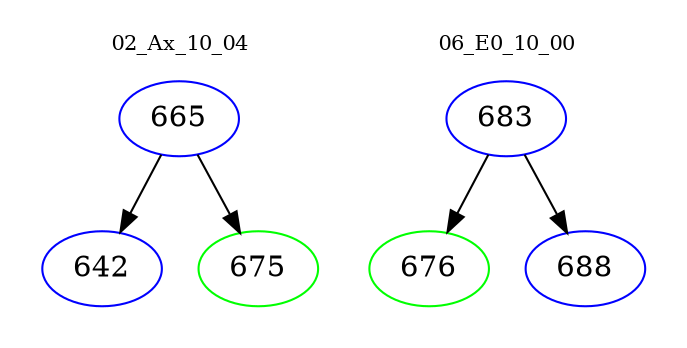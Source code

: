 digraph{
subgraph cluster_0 {
color = white
label = "02_Ax_10_04";
fontsize=10;
T0_665 [label="665", color="blue"]
T0_665 -> T0_642 [color="black"]
T0_642 [label="642", color="blue"]
T0_665 -> T0_675 [color="black"]
T0_675 [label="675", color="green"]
}
subgraph cluster_1 {
color = white
label = "06_E0_10_00";
fontsize=10;
T1_683 [label="683", color="blue"]
T1_683 -> T1_676 [color="black"]
T1_676 [label="676", color="green"]
T1_683 -> T1_688 [color="black"]
T1_688 [label="688", color="blue"]
}
}

